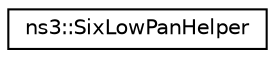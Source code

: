 digraph "Graphical Class Hierarchy"
{
 // LATEX_PDF_SIZE
  edge [fontname="Helvetica",fontsize="10",labelfontname="Helvetica",labelfontsize="10"];
  node [fontname="Helvetica",fontsize="10",shape=record];
  rankdir="LR";
  Node0 [label="ns3::SixLowPanHelper",height=0.2,width=0.4,color="black", fillcolor="white", style="filled",URL="$classns3_1_1_six_low_pan_helper.html",tooltip="Setup a sixlowpan stack to be used as a shim between IPv6 and a generic NetDevice."];
}
